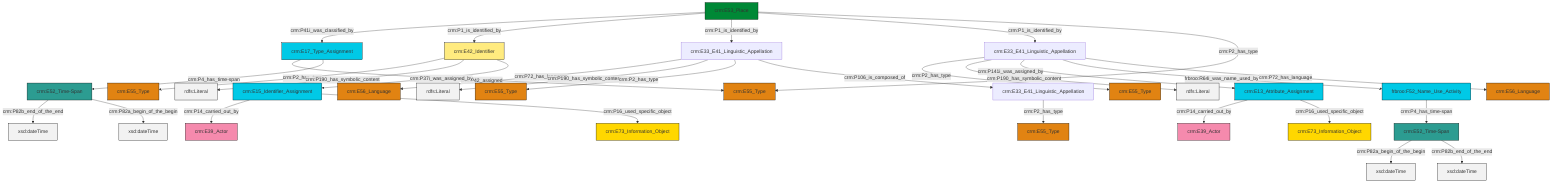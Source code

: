 graph TD
classDef Literal fill:#f2f2f2,stroke:#000000;
classDef CRM_Entity fill:#FFFFFF,stroke:#000000;
classDef Temporal_Entity fill:#00C9E6, stroke:#000000;
classDef Type fill:#E18312, stroke:#000000;
classDef Time-Span fill:#2C9C91, stroke:#000000;
classDef Appellation fill:#FFEB7F, stroke:#000000;
classDef Place fill:#008836, stroke:#000000;
classDef Persistent_Item fill:#B266B2, stroke:#000000;
classDef Conceptual_Object fill:#FFD700, stroke:#000000;
classDef Physical_Thing fill:#D2B48C, stroke:#000000;
classDef Actor fill:#f58aad, stroke:#000000;
classDef PC_Classes fill:#4ce600, stroke:#000000;
classDef Multi fill:#cccccc,stroke:#000000;

4["crm:E33_E41_Linguistic_Appellation"]:::Default -->|crm:P72_has_language| 5["crm:E56_Language"]:::Type
6["crm:E52_Time-Span"]:::Time-Span -->|crm:P82b_end_of_the_end| 7[xsd:dateTime]:::Literal
6["crm:E52_Time-Span"]:::Time-Span -->|crm:P82a_begin_of_the_begin| 17[xsd:dateTime]:::Literal
18["crm:E53_Place"]:::Place -->|crm:P41i_was_classified_by| 19["crm:E17_Type_Assignment"]:::Temporal_Entity
2["crm:E33_E41_Linguistic_Appellation"]:::Default -->|crm:P2_has_type| 20["crm:E55_Type"]:::Type
4["crm:E33_E41_Linguistic_Appellation"]:::Default -->|crm:P190_has_symbolic_content| 21[rdfs:Literal]:::Literal
18["crm:E53_Place"]:::Place -->|crm:P1_is_identified_by| 15["crm:E42_Identifier"]:::Appellation
22["frbroo:F52_Name_Use_Activity"]:::Temporal_Entity -->|crm:P4_has_time-span| 23["crm:E52_Time-Span"]:::Time-Span
23["crm:E52_Time-Span"]:::Time-Span -->|crm:P82a_begin_of_the_begin| 24[xsd:dateTime]:::Literal
25["crm:E13_Attribute_Assignment"]:::Temporal_Entity -->|crm:P14_carried_out_by| 11["crm:E39_Actor"]:::Actor
2["crm:E33_E41_Linguistic_Appellation"]:::Default -->|crm:P190_has_symbolic_content| 26[rdfs:Literal]:::Literal
4["crm:E33_E41_Linguistic_Appellation"]:::Default -->|crm:P2_has_type| 0["crm:E55_Type"]:::Type
2["crm:E33_E41_Linguistic_Appellation"]:::Default -->|crm:P141i_was_assigned_by| 25["crm:E13_Attribute_Assignment"]:::Temporal_Entity
25["crm:E13_Attribute_Assignment"]:::Temporal_Entity -->|crm:P16_used_specific_object| 33["crm:E73_Information_Object"]:::Conceptual_Object
13["crm:E15_Identifier_Assignment"]:::Temporal_Entity -->|crm:P14_carried_out_by| 27["crm:E39_Actor"]:::Actor
38["crm:E33_E41_Linguistic_Appellation"]:::Default -->|crm:P2_has_type| 40["crm:E55_Type"]:::Type
19["crm:E17_Type_Assignment"]:::Temporal_Entity -->|crm:P42_assigned| 35["crm:E55_Type"]:::Type
15["crm:E42_Identifier"]:::Appellation -->|crm:P2_has_type| 31["crm:E55_Type"]:::Type
2["crm:E33_E41_Linguistic_Appellation"]:::Default -->|frbroo:R64i_was_name_used_by| 22["frbroo:F52_Name_Use_Activity"]:::Temporal_Entity
19["crm:E17_Type_Assignment"]:::Temporal_Entity -->|crm:P4_has_time-span| 6["crm:E52_Time-Span"]:::Time-Span
18["crm:E53_Place"]:::Place -->|crm:P1_is_identified_by| 4["crm:E33_E41_Linguistic_Appellation"]:::Default
2["crm:E33_E41_Linguistic_Appellation"]:::Default -->|crm:P72_has_language| 44["crm:E56_Language"]:::Type
4["crm:E33_E41_Linguistic_Appellation"]:::Default -->|crm:P106_is_composed_of| 38["crm:E33_E41_Linguistic_Appellation"]:::Default
15["crm:E42_Identifier"]:::Appellation -->|crm:P190_has_symbolic_content| 49[rdfs:Literal]:::Literal
18["crm:E53_Place"]:::Place -->|crm:P1_is_identified_by| 2["crm:E33_E41_Linguistic_Appellation"]:::Default
18["crm:E53_Place"]:::Place -->|crm:P2_has_type| 35["crm:E55_Type"]:::Type
23["crm:E52_Time-Span"]:::Time-Span -->|crm:P82b_end_of_the_end| 51[xsd:dateTime]:::Literal
13["crm:E15_Identifier_Assignment"]:::Temporal_Entity -->|crm:P16_used_specific_object| 9["crm:E73_Information_Object"]:::Conceptual_Object
15["crm:E42_Identifier"]:::Appellation -->|crm:P37i_was_assigned_by| 13["crm:E15_Identifier_Assignment"]:::Temporal_Entity